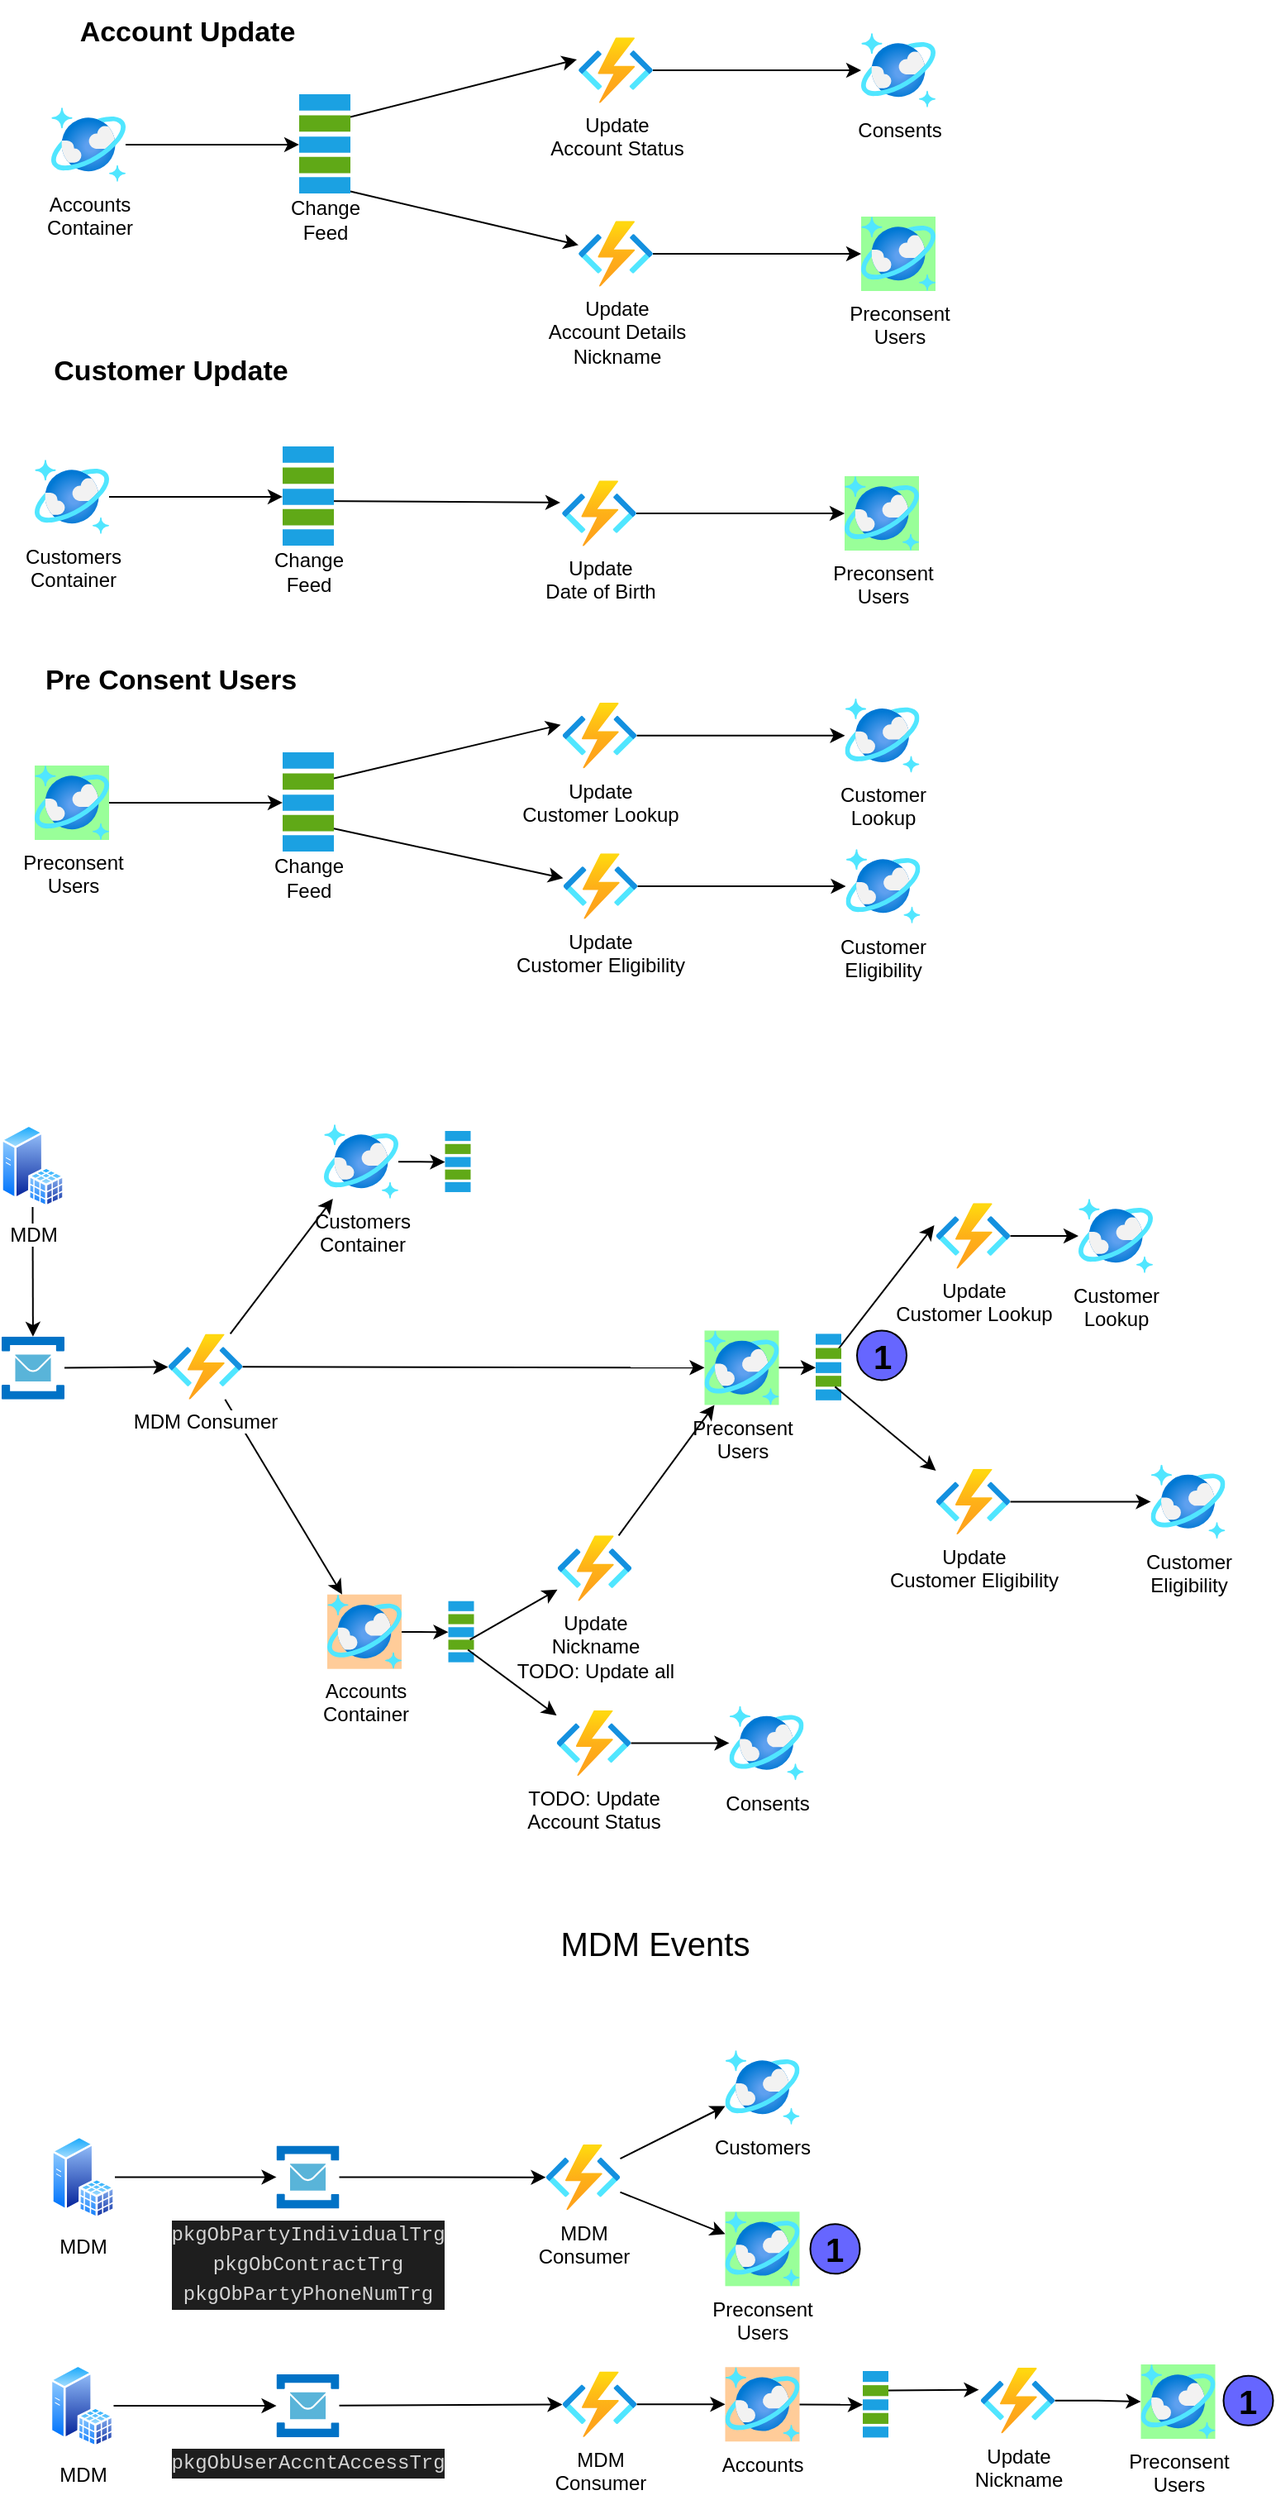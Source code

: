<mxfile version="14.4.4" type="github">
  <diagram id="gjvZ4gOpl2NELNdTMGmE" name="Page-1">
    <mxGraphModel dx="1038" dy="580" grid="1" gridSize="10" guides="1" tooltips="1" connect="1" arrows="1" fold="1" page="1" pageScale="1" pageWidth="827" pageHeight="1169" math="0" shadow="0">
      <root>
        <mxCell id="0" />
        <mxCell id="1" parent="0" />
        <mxCell id="oMFMiWhIfmU4jBjoLOnd-48" style="edgeStyle=none;rounded=0;orthogonalLoop=1;jettySize=auto;html=1;" parent="1" source="oMFMiWhIfmU4jBjoLOnd-3" target="oMFMiWhIfmU4jBjoLOnd-28" edge="1">
          <mxGeometry relative="1" as="geometry" />
        </mxCell>
        <mxCell id="oMFMiWhIfmU4jBjoLOnd-3" value="Accounts&lt;br&gt;Container" style="aspect=fixed;html=1;points=[];align=center;image;fontSize=12;image=img/lib/azure2/databases/Azure_Cosmos_DB.svg;" parent="1" vertex="1">
          <mxGeometry x="50" y="104.99" width="45" height="45" as="geometry" />
        </mxCell>
        <mxCell id="oMFMiWhIfmU4jBjoLOnd-42" style="rounded=0;orthogonalLoop=1;jettySize=auto;html=1;" parent="1" source="oMFMiWhIfmU4jBjoLOnd-40" target="OoWtU8M--wBZisnhyXfO-1" edge="1">
          <mxGeometry relative="1" as="geometry" />
        </mxCell>
        <mxCell id="oMFMiWhIfmU4jBjoLOnd-40" value="Update&lt;br&gt;Account Details&lt;br&gt;Nickname" style="aspect=fixed;html=1;points=[];align=center;image;fontSize=12;image=img/lib/azure2/compute/Function_Apps.svg;" parent="1" vertex="1">
          <mxGeometry x="369" y="173.64" width="45" height="39.71" as="geometry" />
        </mxCell>
        <mxCell id="oMFMiWhIfmU4jBjoLOnd-41" style="rounded=0;orthogonalLoop=1;jettySize=auto;html=1;" parent="1" source="oMFMiWhIfmU4jBjoLOnd-29" target="oMFMiWhIfmU4jBjoLOnd-40" edge="1">
          <mxGeometry relative="1" as="geometry" />
        </mxCell>
        <mxCell id="OoWtU8M--wBZisnhyXfO-1" value="Preconsent&lt;br&gt;Users" style="aspect=fixed;html=1;points=[];align=center;image;fontSize=12;image=img/lib/azure2/databases/Azure_Cosmos_DB.svg;imageBackground=#99FF99;" parent="1" vertex="1">
          <mxGeometry x="540" y="171.0" width="45" height="45" as="geometry" />
        </mxCell>
        <mxCell id="OoWtU8M--wBZisnhyXfO-7" style="edgeStyle=orthogonalEdgeStyle;rounded=0;orthogonalLoop=1;jettySize=auto;html=1;" parent="1" source="OoWtU8M--wBZisnhyXfO-2" target="OoWtU8M--wBZisnhyXfO-3" edge="1">
          <mxGeometry relative="1" as="geometry" />
        </mxCell>
        <mxCell id="OoWtU8M--wBZisnhyXfO-2" value="Update&lt;br&gt;Account Status" style="aspect=fixed;html=1;points=[];align=center;image;fontSize=12;image=img/lib/azure2/compute/Function_Apps.svg;" parent="1" vertex="1">
          <mxGeometry x="369" y="62.63" width="45" height="39.71" as="geometry" />
        </mxCell>
        <mxCell id="OoWtU8M--wBZisnhyXfO-3" value="Consents" style="aspect=fixed;html=1;points=[];align=center;image;fontSize=12;image=img/lib/azure2/databases/Azure_Cosmos_DB.svg;" parent="1" vertex="1">
          <mxGeometry x="540" y="59.99" width="45" height="45" as="geometry" />
        </mxCell>
        <mxCell id="OoWtU8M--wBZisnhyXfO-6" style="rounded=0;orthogonalLoop=1;jettySize=auto;html=1;entryX=-0.022;entryY=0.336;entryDx=0;entryDy=0;entryPerimeter=0;" parent="1" source="oMFMiWhIfmU4jBjoLOnd-31" target="OoWtU8M--wBZisnhyXfO-2" edge="1">
          <mxGeometry relative="1" as="geometry" />
        </mxCell>
        <mxCell id="OoWtU8M--wBZisnhyXfO-9" value="" style="group" parent="1" vertex="1" connectable="0">
          <mxGeometry x="195.5" y="97" width="40" height="86" as="geometry" />
        </mxCell>
        <mxCell id="oMFMiWhIfmU4jBjoLOnd-32" value="" style="group" parent="OoWtU8M--wBZisnhyXfO-9" vertex="1" connectable="0">
          <mxGeometry x="4.5" width="31" height="60" as="geometry" />
        </mxCell>
        <mxCell id="oMFMiWhIfmU4jBjoLOnd-27" value="" style="verticalLabelPosition=bottom;verticalAlign=top;html=1;shape=mxgraph.basic.rect;fillColor2=none;strokeWidth=1;size=20;indent=5;fillColor=#1ba1e2;fontColor=#ffffff;strokeColor=none;" parent="oMFMiWhIfmU4jBjoLOnd-32" vertex="1">
          <mxGeometry width="31" height="9.836" as="geometry" />
        </mxCell>
        <mxCell id="oMFMiWhIfmU4jBjoLOnd-28" value="" style="verticalLabelPosition=bottom;verticalAlign=top;html=1;shape=mxgraph.basic.rect;fillColor2=none;strokeWidth=1;size=20;indent=5;fillColor=#1ba1e2;fontColor=#ffffff;strokeColor=none;" parent="oMFMiWhIfmU4jBjoLOnd-32" vertex="1">
          <mxGeometry y="25.574" width="31" height="9.836" as="geometry" />
        </mxCell>
        <mxCell id="oMFMiWhIfmU4jBjoLOnd-29" value="" style="verticalLabelPosition=bottom;verticalAlign=top;html=1;shape=mxgraph.basic.rect;fillColor2=none;strokeWidth=1;size=20;indent=5;fillColor=#1ba1e2;fontColor=#ffffff;strokeColor=none;" parent="oMFMiWhIfmU4jBjoLOnd-32" vertex="1">
          <mxGeometry y="50.164" width="31" height="9.836" as="geometry" />
        </mxCell>
        <mxCell id="oMFMiWhIfmU4jBjoLOnd-30" value="" style="verticalLabelPosition=bottom;verticalAlign=top;html=1;shape=mxgraph.basic.rect;fillColor2=none;strokeWidth=1;size=20;indent=5;fillColor=#60a917;fontColor=#ffffff;strokeColor=none;" parent="oMFMiWhIfmU4jBjoLOnd-32" vertex="1">
          <mxGeometry y="37.869" width="31" height="9.836" as="geometry" />
        </mxCell>
        <mxCell id="oMFMiWhIfmU4jBjoLOnd-31" value="" style="verticalLabelPosition=bottom;verticalAlign=top;html=1;shape=mxgraph.basic.rect;fillColor2=none;strokeWidth=1;size=20;indent=5;fillColor=#60a917;fontColor=#ffffff;strokeColor=none;" parent="oMFMiWhIfmU4jBjoLOnd-32" vertex="1">
          <mxGeometry y="12.787" width="31" height="9.836" as="geometry" />
        </mxCell>
        <mxCell id="OoWtU8M--wBZisnhyXfO-8" value="Change&lt;br&gt;Feed" style="text;html=1;strokeColor=none;fillColor=none;align=center;verticalAlign=middle;whiteSpace=wrap;rounded=0;" parent="OoWtU8M--wBZisnhyXfO-9" vertex="1">
          <mxGeometry y="66" width="40" height="20" as="geometry" />
        </mxCell>
        <mxCell id="OoWtU8M--wBZisnhyXfO-10" value="Account Update" style="text;html=1;strokeColor=none;fillColor=none;align=center;verticalAlign=middle;whiteSpace=wrap;rounded=0;fontSize=17;fontStyle=1" parent="1" vertex="1">
          <mxGeometry x="50" y="40" width="165" height="40" as="geometry" />
        </mxCell>
        <mxCell id="OoWtU8M--wBZisnhyXfO-30" style="edgeStyle=none;rounded=0;orthogonalLoop=1;jettySize=auto;html=1;" parent="1" source="OoWtU8M--wBZisnhyXfO-31" target="OoWtU8M--wBZisnhyXfO-43" edge="1">
          <mxGeometry relative="1" as="geometry" />
        </mxCell>
        <mxCell id="OoWtU8M--wBZisnhyXfO-31" value="Customers&lt;br&gt;Container" style="aspect=fixed;html=1;points=[];align=center;image;fontSize=12;image=img/lib/azure2/databases/Azure_Cosmos_DB.svg;" parent="1" vertex="1">
          <mxGeometry x="40" y="317.99" width="45" height="45" as="geometry" />
        </mxCell>
        <mxCell id="OoWtU8M--wBZisnhyXfO-36" style="edgeStyle=orthogonalEdgeStyle;rounded=0;orthogonalLoop=1;jettySize=auto;html=1;" parent="1" source="OoWtU8M--wBZisnhyXfO-37" target="OoWtU8M--wBZisnhyXfO-38" edge="1">
          <mxGeometry relative="1" as="geometry" />
        </mxCell>
        <mxCell id="OoWtU8M--wBZisnhyXfO-37" value="Update&lt;br&gt;Date of Birth" style="aspect=fixed;html=1;points=[];align=center;image;fontSize=12;image=img/lib/azure2/compute/Function_Apps.svg;" parent="1" vertex="1">
          <mxGeometry x="359" y="330.63" width="45" height="39.71" as="geometry" />
        </mxCell>
        <mxCell id="OoWtU8M--wBZisnhyXfO-38" value="Preconsent&lt;br&gt;Users" style="aspect=fixed;html=1;points=[];align=center;image;fontSize=12;image=img/lib/azure2/databases/Azure_Cosmos_DB.svg;imageBackground=#99FF99;" parent="1" vertex="1">
          <mxGeometry x="530" y="327.99" width="45" height="45" as="geometry" />
        </mxCell>
        <mxCell id="OoWtU8M--wBZisnhyXfO-39" style="rounded=0;orthogonalLoop=1;jettySize=auto;html=1;entryX=-0.022;entryY=0.336;entryDx=0;entryDy=0;entryPerimeter=0;exitX=0.594;exitY=-0.495;exitDx=0;exitDy=0;exitPerimeter=0;" parent="1" source="OoWtU8M--wBZisnhyXfO-45" target="OoWtU8M--wBZisnhyXfO-37" edge="1">
          <mxGeometry relative="1" as="geometry" />
        </mxCell>
        <mxCell id="OoWtU8M--wBZisnhyXfO-40" value="" style="group" parent="1" vertex="1" connectable="0">
          <mxGeometry x="185.5" y="310" width="40" height="86" as="geometry" />
        </mxCell>
        <mxCell id="OoWtU8M--wBZisnhyXfO-41" value="" style="group" parent="OoWtU8M--wBZisnhyXfO-40" vertex="1" connectable="0">
          <mxGeometry x="4.5" width="31" height="60" as="geometry" />
        </mxCell>
        <mxCell id="OoWtU8M--wBZisnhyXfO-42" value="" style="verticalLabelPosition=bottom;verticalAlign=top;html=1;shape=mxgraph.basic.rect;fillColor2=none;strokeWidth=1;size=20;indent=5;fillColor=#1ba1e2;fontColor=#ffffff;strokeColor=none;" parent="OoWtU8M--wBZisnhyXfO-41" vertex="1">
          <mxGeometry width="31" height="9.836" as="geometry" />
        </mxCell>
        <mxCell id="OoWtU8M--wBZisnhyXfO-43" value="" style="verticalLabelPosition=bottom;verticalAlign=top;html=1;shape=mxgraph.basic.rect;fillColor2=none;strokeWidth=1;size=20;indent=5;fillColor=#1ba1e2;fontColor=#ffffff;strokeColor=none;" parent="OoWtU8M--wBZisnhyXfO-41" vertex="1">
          <mxGeometry y="25.574" width="31" height="9.836" as="geometry" />
        </mxCell>
        <mxCell id="OoWtU8M--wBZisnhyXfO-44" value="" style="verticalLabelPosition=bottom;verticalAlign=top;html=1;shape=mxgraph.basic.rect;fillColor2=none;strokeWidth=1;size=20;indent=5;fillColor=#1ba1e2;fontColor=#ffffff;strokeColor=none;" parent="OoWtU8M--wBZisnhyXfO-41" vertex="1">
          <mxGeometry y="50.164" width="31" height="9.836" as="geometry" />
        </mxCell>
        <mxCell id="OoWtU8M--wBZisnhyXfO-45" value="" style="verticalLabelPosition=bottom;verticalAlign=top;html=1;shape=mxgraph.basic.rect;fillColor2=none;strokeWidth=1;size=20;indent=5;fillColor=#60a917;fontColor=#ffffff;strokeColor=none;" parent="OoWtU8M--wBZisnhyXfO-41" vertex="1">
          <mxGeometry y="37.869" width="31" height="9.836" as="geometry" />
        </mxCell>
        <mxCell id="OoWtU8M--wBZisnhyXfO-46" value="" style="verticalLabelPosition=bottom;verticalAlign=top;html=1;shape=mxgraph.basic.rect;fillColor2=none;strokeWidth=1;size=20;indent=5;fillColor=#60a917;fontColor=#ffffff;strokeColor=none;" parent="OoWtU8M--wBZisnhyXfO-41" vertex="1">
          <mxGeometry y="12.787" width="31" height="9.836" as="geometry" />
        </mxCell>
        <mxCell id="OoWtU8M--wBZisnhyXfO-47" value="Change&lt;br&gt;Feed" style="text;html=1;strokeColor=none;fillColor=none;align=center;verticalAlign=middle;whiteSpace=wrap;rounded=0;" parent="OoWtU8M--wBZisnhyXfO-40" vertex="1">
          <mxGeometry y="66" width="40" height="20" as="geometry" />
        </mxCell>
        <mxCell id="OoWtU8M--wBZisnhyXfO-48" value="Customer Update" style="text;html=1;strokeColor=none;fillColor=none;align=center;verticalAlign=middle;whiteSpace=wrap;rounded=0;fontSize=17;fontStyle=1" parent="1" vertex="1">
          <mxGeometry x="40" y="245" width="165" height="40" as="geometry" />
        </mxCell>
        <mxCell id="OoWtU8M--wBZisnhyXfO-50" style="edgeStyle=none;rounded=0;orthogonalLoop=1;jettySize=auto;html=1;" parent="1" source="OoWtU8M--wBZisnhyXfO-51" target="OoWtU8M--wBZisnhyXfO-59" edge="1">
          <mxGeometry relative="1" as="geometry" />
        </mxCell>
        <mxCell id="OoWtU8M--wBZisnhyXfO-51" value="Preconsent&lt;br&gt;Users" style="aspect=fixed;html=1;points=[];align=center;image;fontSize=12;image=img/lib/azure2/databases/Azure_Cosmos_DB.svg;imageBackground=#99FF99;" parent="1" vertex="1">
          <mxGeometry x="40" y="502.99" width="45" height="45" as="geometry" />
        </mxCell>
        <mxCell id="OoWtU8M--wBZisnhyXfO-52" style="edgeStyle=orthogonalEdgeStyle;rounded=0;orthogonalLoop=1;jettySize=auto;html=1;" parent="1" source="OoWtU8M--wBZisnhyXfO-53" target="OoWtU8M--wBZisnhyXfO-54" edge="1">
          <mxGeometry relative="1" as="geometry" />
        </mxCell>
        <mxCell id="OoWtU8M--wBZisnhyXfO-53" value="Update&lt;br&gt;Customer Lookup" style="aspect=fixed;html=1;points=[];align=center;image;fontSize=12;image=img/lib/azure2/compute/Function_Apps.svg;" parent="1" vertex="1">
          <mxGeometry x="359.25" y="465" width="45" height="39.71" as="geometry" />
        </mxCell>
        <mxCell id="OoWtU8M--wBZisnhyXfO-54" value="Customer&lt;br&gt;Lookup" style="aspect=fixed;html=1;points=[];align=center;image;fontSize=12;image=img/lib/azure2/databases/Azure_Cosmos_DB.svg;" parent="1" vertex="1">
          <mxGeometry x="530.25" y="462.36" width="45" height="45" as="geometry" />
        </mxCell>
        <mxCell id="OoWtU8M--wBZisnhyXfO-55" style="rounded=0;orthogonalLoop=1;jettySize=auto;html=1;entryX=-0.022;entryY=0.336;entryDx=0;entryDy=0;entryPerimeter=0;exitX=0.748;exitY=0.489;exitDx=0;exitDy=0;exitPerimeter=0;" parent="1" source="OoWtU8M--wBZisnhyXfO-62" target="OoWtU8M--wBZisnhyXfO-53" edge="1">
          <mxGeometry relative="1" as="geometry" />
        </mxCell>
        <mxCell id="OoWtU8M--wBZisnhyXfO-56" value="" style="group" parent="1" vertex="1" connectable="0">
          <mxGeometry x="185.5" y="495" width="40" height="86" as="geometry" />
        </mxCell>
        <mxCell id="OoWtU8M--wBZisnhyXfO-57" value="" style="group" parent="OoWtU8M--wBZisnhyXfO-56" vertex="1" connectable="0">
          <mxGeometry x="4.5" width="31" height="60" as="geometry" />
        </mxCell>
        <mxCell id="OoWtU8M--wBZisnhyXfO-58" value="" style="verticalLabelPosition=bottom;verticalAlign=top;html=1;shape=mxgraph.basic.rect;fillColor2=none;strokeWidth=1;size=20;indent=5;fillColor=#1ba1e2;fontColor=#ffffff;strokeColor=none;" parent="OoWtU8M--wBZisnhyXfO-57" vertex="1">
          <mxGeometry width="31" height="9.836" as="geometry" />
        </mxCell>
        <mxCell id="OoWtU8M--wBZisnhyXfO-59" value="" style="verticalLabelPosition=bottom;verticalAlign=top;html=1;shape=mxgraph.basic.rect;fillColor2=none;strokeWidth=1;size=20;indent=5;fillColor=#1ba1e2;fontColor=#ffffff;strokeColor=none;" parent="OoWtU8M--wBZisnhyXfO-57" vertex="1">
          <mxGeometry y="25.574" width="31" height="9.836" as="geometry" />
        </mxCell>
        <mxCell id="OoWtU8M--wBZisnhyXfO-60" value="" style="verticalLabelPosition=bottom;verticalAlign=top;html=1;shape=mxgraph.basic.rect;fillColor2=none;strokeWidth=1;size=20;indent=5;fillColor=#1ba1e2;fontColor=#ffffff;strokeColor=none;" parent="OoWtU8M--wBZisnhyXfO-57" vertex="1">
          <mxGeometry y="50.164" width="31" height="9.836" as="geometry" />
        </mxCell>
        <mxCell id="OoWtU8M--wBZisnhyXfO-61" value="" style="verticalLabelPosition=bottom;verticalAlign=top;html=1;shape=mxgraph.basic.rect;fillColor2=none;strokeWidth=1;size=20;indent=5;fillColor=#60a917;fontColor=#ffffff;strokeColor=none;" parent="OoWtU8M--wBZisnhyXfO-57" vertex="1">
          <mxGeometry y="37.869" width="31" height="9.836" as="geometry" />
        </mxCell>
        <mxCell id="OoWtU8M--wBZisnhyXfO-62" value="" style="verticalLabelPosition=bottom;verticalAlign=top;html=1;shape=mxgraph.basic.rect;fillColor2=none;strokeWidth=1;size=20;indent=5;fillColor=#60a917;fontColor=#ffffff;strokeColor=none;" parent="OoWtU8M--wBZisnhyXfO-57" vertex="1">
          <mxGeometry y="12.787" width="31" height="9.836" as="geometry" />
        </mxCell>
        <mxCell id="OoWtU8M--wBZisnhyXfO-63" value="Change&lt;br&gt;Feed" style="text;html=1;strokeColor=none;fillColor=none;align=center;verticalAlign=middle;whiteSpace=wrap;rounded=0;" parent="OoWtU8M--wBZisnhyXfO-56" vertex="1">
          <mxGeometry y="66" width="40" height="20" as="geometry" />
        </mxCell>
        <mxCell id="OoWtU8M--wBZisnhyXfO-64" value="Pre Consent Users" style="text;html=1;strokeColor=none;fillColor=none;align=center;verticalAlign=middle;whiteSpace=wrap;rounded=0;fontSize=17;fontStyle=1" parent="1" vertex="1">
          <mxGeometry x="40" y="432" width="165" height="40" as="geometry" />
        </mxCell>
        <mxCell id="P0eFKt6O6_u8Fyc4BtCG-4" style="edgeStyle=none;rounded=0;orthogonalLoop=1;jettySize=auto;html=1;startArrow=none;startFill=0;" parent="1" source="P0eFKt6O6_u8Fyc4BtCG-1" target="P0eFKt6O6_u8Fyc4BtCG-2" edge="1">
          <mxGeometry relative="1" as="geometry" />
        </mxCell>
        <mxCell id="P0eFKt6O6_u8Fyc4BtCG-1" value="Update&lt;br&gt;Customer Eligibility" style="aspect=fixed;html=1;points=[];align=center;image;fontSize=12;image=img/lib/azure2/compute/Function_Apps.svg;" parent="1" vertex="1">
          <mxGeometry x="359.75" y="556.14" width="45" height="39.71" as="geometry" />
        </mxCell>
        <mxCell id="P0eFKt6O6_u8Fyc4BtCG-2" value="Customer&lt;br&gt;Eligibility" style="aspect=fixed;html=1;points=[];align=center;image;fontSize=12;image=img/lib/azure2/databases/Azure_Cosmos_DB.svg;" parent="1" vertex="1">
          <mxGeometry x="530.75" y="553.5" width="45" height="45" as="geometry" />
        </mxCell>
        <mxCell id="P0eFKt6O6_u8Fyc4BtCG-3" style="rounded=0;orthogonalLoop=1;jettySize=auto;html=1;startArrow=none;startFill=0;" parent="1" source="OoWtU8M--wBZisnhyXfO-61" target="P0eFKt6O6_u8Fyc4BtCG-1" edge="1">
          <mxGeometry relative="1" as="geometry" />
        </mxCell>
        <mxCell id="ilwAuIT0HePhSRycfTEz-1" style="edgeStyle=none;rounded=0;orthogonalLoop=1;jettySize=auto;html=1;" parent="1" source="ilwAuIT0HePhSRycfTEz-2" target="ilwAuIT0HePhSRycfTEz-10" edge="1">
          <mxGeometry relative="1" as="geometry" />
        </mxCell>
        <mxCell id="ilwAuIT0HePhSRycfTEz-2" value="Customers&lt;br&gt;Container" style="aspect=fixed;html=1;points=[];align=center;image;fontSize=12;image=img/lib/azure2/databases/Azure_Cosmos_DB.svg;" parent="1" vertex="1">
          <mxGeometry x="215" y="720" width="45" height="45" as="geometry" />
        </mxCell>
        <mxCell id="ilwAuIT0HePhSRycfTEz-5" value="Preconsent&lt;br&gt;Users" style="aspect=fixed;html=1;points=[];align=center;image;fontSize=12;image=img/lib/azure2/databases/Azure_Cosmos_DB.svg;imageBackground=#99FF99;" parent="1" vertex="1">
          <mxGeometry x="445.25" y="844.71" width="45" height="45" as="geometry" />
        </mxCell>
        <mxCell id="ilwAuIT0HePhSRycfTEz-7" value="" style="group" parent="1" vertex="1" connectable="0">
          <mxGeometry x="286" y="724.01" width="20" height="52.99" as="geometry" />
        </mxCell>
        <mxCell id="ilwAuIT0HePhSRycfTEz-8" value="" style="group" parent="ilwAuIT0HePhSRycfTEz-7" vertex="1" connectable="0">
          <mxGeometry x="2.25" width="15.5" height="36.97" as="geometry" />
        </mxCell>
        <mxCell id="ilwAuIT0HePhSRycfTEz-9" value="" style="verticalLabelPosition=bottom;verticalAlign=top;html=1;shape=mxgraph.basic.rect;fillColor2=none;strokeWidth=1;size=20;indent=5;fillColor=#1ba1e2;fontColor=#ffffff;strokeColor=none;" parent="ilwAuIT0HePhSRycfTEz-8" vertex="1">
          <mxGeometry width="15.5" height="6.061" as="geometry" />
        </mxCell>
        <mxCell id="ilwAuIT0HePhSRycfTEz-10" value="" style="verticalLabelPosition=bottom;verticalAlign=top;html=1;shape=mxgraph.basic.rect;fillColor2=none;strokeWidth=1;size=20;indent=5;fillColor=#1ba1e2;fontColor=#ffffff;strokeColor=none;" parent="ilwAuIT0HePhSRycfTEz-8" vertex="1">
          <mxGeometry y="15.758" width="15.5" height="6.061" as="geometry" />
        </mxCell>
        <mxCell id="ilwAuIT0HePhSRycfTEz-11" value="" style="verticalLabelPosition=bottom;verticalAlign=top;html=1;shape=mxgraph.basic.rect;fillColor2=none;strokeWidth=1;size=20;indent=5;fillColor=#1ba1e2;fontColor=#ffffff;strokeColor=none;" parent="ilwAuIT0HePhSRycfTEz-8" vertex="1">
          <mxGeometry y="30.909" width="15.5" height="6.061" as="geometry" />
        </mxCell>
        <mxCell id="ilwAuIT0HePhSRycfTEz-12" value="" style="verticalLabelPosition=bottom;verticalAlign=top;html=1;shape=mxgraph.basic.rect;fillColor2=none;strokeWidth=1;size=20;indent=5;fillColor=#60a917;fontColor=#ffffff;strokeColor=none;" parent="ilwAuIT0HePhSRycfTEz-8" vertex="1">
          <mxGeometry y="23.333" width="15.5" height="6.061" as="geometry" />
        </mxCell>
        <mxCell id="ilwAuIT0HePhSRycfTEz-13" value="" style="verticalLabelPosition=bottom;verticalAlign=top;html=1;shape=mxgraph.basic.rect;fillColor2=none;strokeWidth=1;size=20;indent=5;fillColor=#60a917;fontColor=#ffffff;strokeColor=none;" parent="ilwAuIT0HePhSRycfTEz-8" vertex="1">
          <mxGeometry y="7.879" width="15.5" height="6.061" as="geometry" />
        </mxCell>
        <mxCell id="ilwAuIT0HePhSRycfTEz-15" style="edgeStyle=none;rounded=0;orthogonalLoop=1;jettySize=auto;html=1;" parent="1" source="ilwAuIT0HePhSRycfTEz-5" target="ilwAuIT0HePhSRycfTEz-24" edge="1">
          <mxGeometry relative="1" as="geometry">
            <mxPoint x="560.25" y="865.85" as="sourcePoint" />
          </mxGeometry>
        </mxCell>
        <mxCell id="ilwAuIT0HePhSRycfTEz-17" style="edgeStyle=orthogonalEdgeStyle;rounded=0;orthogonalLoop=1;jettySize=auto;html=1;" parent="1" source="ilwAuIT0HePhSRycfTEz-18" target="ilwAuIT0HePhSRycfTEz-19" edge="1">
          <mxGeometry relative="1" as="geometry" />
        </mxCell>
        <mxCell id="ilwAuIT0HePhSRycfTEz-18" value="Update&lt;br&gt;Customer Lookup" style="aspect=fixed;html=1;points=[];align=center;image;fontSize=12;image=img/lib/azure2/compute/Function_Apps.svg;" parent="1" vertex="1">
          <mxGeometry x="585.25" y="767.65" width="45" height="39.71" as="geometry" />
        </mxCell>
        <mxCell id="ilwAuIT0HePhSRycfTEz-19" value="Customer&lt;br&gt;Lookup" style="aspect=fixed;html=1;points=[];align=center;image;fontSize=12;image=img/lib/azure2/databases/Azure_Cosmos_DB.svg;" parent="1" vertex="1">
          <mxGeometry x="671.5" y="765" width="45" height="45" as="geometry" />
        </mxCell>
        <mxCell id="ilwAuIT0HePhSRycfTEz-20" style="rounded=0;orthogonalLoop=1;jettySize=auto;html=1;entryX=-0.022;entryY=0.336;entryDx=0;entryDy=0;entryPerimeter=0;exitX=0.768;exitY=0.444;exitDx=0;exitDy=0;exitPerimeter=0;" parent="1" target="ilwAuIT0HePhSRycfTEz-18" edge="1" source="ilwAuIT0HePhSRycfTEz-27">
          <mxGeometry relative="1" as="geometry">
            <mxPoint x="296" y="744" as="sourcePoint" />
          </mxGeometry>
        </mxCell>
        <mxCell id="ilwAuIT0HePhSRycfTEz-21" value="" style="group" parent="1" vertex="1" connectable="0">
          <mxGeometry x="510.25" y="846.7" width="20" height="57.65" as="geometry" />
        </mxCell>
        <mxCell id="ilwAuIT0HePhSRycfTEz-22" value="" style="group" parent="ilwAuIT0HePhSRycfTEz-21" vertex="1" connectable="0">
          <mxGeometry x="2.25" width="15.5" height="40.221" as="geometry" />
        </mxCell>
        <mxCell id="ilwAuIT0HePhSRycfTEz-23" value="" style="verticalLabelPosition=bottom;verticalAlign=top;html=1;shape=mxgraph.basic.rect;fillColor2=none;strokeWidth=1;size=20;indent=5;fillColor=#1ba1e2;fontColor=#ffffff;strokeColor=none;" parent="ilwAuIT0HePhSRycfTEz-22" vertex="1">
          <mxGeometry width="15.5" height="6.594" as="geometry" />
        </mxCell>
        <mxCell id="ilwAuIT0HePhSRycfTEz-24" value="" style="verticalLabelPosition=bottom;verticalAlign=top;html=1;shape=mxgraph.basic.rect;fillColor2=none;strokeWidth=1;size=20;indent=5;fillColor=#1ba1e2;fontColor=#ffffff;strokeColor=none;" parent="ilwAuIT0HePhSRycfTEz-22" vertex="1">
          <mxGeometry y="17.143" width="15.5" height="6.594" as="geometry" />
        </mxCell>
        <mxCell id="ilwAuIT0HePhSRycfTEz-25" value="" style="verticalLabelPosition=bottom;verticalAlign=top;html=1;shape=mxgraph.basic.rect;fillColor2=none;strokeWidth=1;size=20;indent=5;fillColor=#1ba1e2;fontColor=#ffffff;strokeColor=none;" parent="ilwAuIT0HePhSRycfTEz-22" vertex="1">
          <mxGeometry y="33.627" width="15.5" height="6.594" as="geometry" />
        </mxCell>
        <mxCell id="ilwAuIT0HePhSRycfTEz-26" value="" style="verticalLabelPosition=bottom;verticalAlign=top;html=1;shape=mxgraph.basic.rect;fillColor2=none;strokeWidth=1;size=20;indent=5;fillColor=#60a917;fontColor=#ffffff;strokeColor=none;" parent="ilwAuIT0HePhSRycfTEz-22" vertex="1">
          <mxGeometry y="25.385" width="15.5" height="6.594" as="geometry" />
        </mxCell>
        <mxCell id="ilwAuIT0HePhSRycfTEz-27" value="" style="verticalLabelPosition=bottom;verticalAlign=top;html=1;shape=mxgraph.basic.rect;fillColor2=none;strokeWidth=1;size=20;indent=5;fillColor=#60a917;fontColor=#ffffff;strokeColor=none;" parent="ilwAuIT0HePhSRycfTEz-22" vertex="1">
          <mxGeometry y="8.572" width="15.5" height="6.594" as="geometry" />
        </mxCell>
        <mxCell id="ilwAuIT0HePhSRycfTEz-29" style="edgeStyle=none;rounded=0;orthogonalLoop=1;jettySize=auto;html=1;startArrow=none;startFill=0;" parent="1" source="ilwAuIT0HePhSRycfTEz-30" target="ilwAuIT0HePhSRycfTEz-31" edge="1">
          <mxGeometry relative="1" as="geometry" />
        </mxCell>
        <mxCell id="ilwAuIT0HePhSRycfTEz-30" value="Update&lt;br&gt;Customer Eligibility" style="aspect=fixed;html=1;points=[];align=center;image;fontSize=12;image=img/lib/azure2/compute/Function_Apps.svg;" parent="1" vertex="1">
          <mxGeometry x="585.25" y="928.35" width="45" height="39.71" as="geometry" />
        </mxCell>
        <mxCell id="ilwAuIT0HePhSRycfTEz-31" value="Customer&lt;br&gt;Eligibility" style="aspect=fixed;html=1;points=[];align=center;image;fontSize=12;image=img/lib/azure2/databases/Azure_Cosmos_DB.svg;" parent="1" vertex="1">
          <mxGeometry x="715.25" y="925.71" width="45" height="45" as="geometry" />
        </mxCell>
        <mxCell id="ilwAuIT0HePhSRycfTEz-32" style="rounded=0;orthogonalLoop=1;jettySize=auto;html=1;startArrow=none;startFill=0;" parent="1" source="ilwAuIT0HePhSRycfTEz-26" target="ilwAuIT0HePhSRycfTEz-30" edge="1">
          <mxGeometry relative="1" as="geometry" />
        </mxCell>
        <mxCell id="ilwAuIT0HePhSRycfTEz-33" style="edgeStyle=none;rounded=0;orthogonalLoop=1;jettySize=auto;html=1;" parent="1" source="ilwAuIT0HePhSRycfTEz-34" target="ilwAuIT0HePhSRycfTEz-38" edge="1">
          <mxGeometry relative="1" as="geometry" />
        </mxCell>
        <mxCell id="ilwAuIT0HePhSRycfTEz-34" value="Accounts&lt;br&gt;Container" style="aspect=fixed;html=1;points=[];align=center;image;fontSize=12;image=img/lib/azure2/databases/Azure_Cosmos_DB.svg;imageBackground=#FFCC99;" parent="1" vertex="1">
          <mxGeometry x="217" y="1004.35" width="45" height="45" as="geometry" />
        </mxCell>
        <mxCell id="ilwAuIT0HePhSRycfTEz-35" value="" style="group" parent="1" vertex="1" connectable="0">
          <mxGeometry x="288" y="1008.36" width="20" height="52.99" as="geometry" />
        </mxCell>
        <mxCell id="ilwAuIT0HePhSRycfTEz-36" value="" style="group" parent="ilwAuIT0HePhSRycfTEz-35" vertex="1" connectable="0">
          <mxGeometry x="2.25" width="15.5" height="36.97" as="geometry" />
        </mxCell>
        <mxCell id="ilwAuIT0HePhSRycfTEz-37" value="" style="verticalLabelPosition=bottom;verticalAlign=top;html=1;shape=mxgraph.basic.rect;fillColor2=none;strokeWidth=1;size=20;indent=5;fillColor=#1ba1e2;fontColor=#ffffff;strokeColor=none;" parent="ilwAuIT0HePhSRycfTEz-36" vertex="1">
          <mxGeometry width="15.5" height="6.061" as="geometry" />
        </mxCell>
        <mxCell id="ilwAuIT0HePhSRycfTEz-38" value="" style="verticalLabelPosition=bottom;verticalAlign=top;html=1;shape=mxgraph.basic.rect;fillColor2=none;strokeWidth=1;size=20;indent=5;fillColor=#1ba1e2;fontColor=#ffffff;strokeColor=none;" parent="ilwAuIT0HePhSRycfTEz-36" vertex="1">
          <mxGeometry y="15.758" width="15.5" height="6.061" as="geometry" />
        </mxCell>
        <mxCell id="ilwAuIT0HePhSRycfTEz-39" value="" style="verticalLabelPosition=bottom;verticalAlign=top;html=1;shape=mxgraph.basic.rect;fillColor2=none;strokeWidth=1;size=20;indent=5;fillColor=#1ba1e2;fontColor=#ffffff;strokeColor=none;" parent="ilwAuIT0HePhSRycfTEz-36" vertex="1">
          <mxGeometry y="30.909" width="15.5" height="6.061" as="geometry" />
        </mxCell>
        <mxCell id="ilwAuIT0HePhSRycfTEz-40" value="" style="verticalLabelPosition=bottom;verticalAlign=top;html=1;shape=mxgraph.basic.rect;fillColor2=none;strokeWidth=1;size=20;indent=5;fillColor=#60a917;fontColor=#ffffff;strokeColor=none;" parent="ilwAuIT0HePhSRycfTEz-36" vertex="1">
          <mxGeometry y="23.333" width="15.5" height="6.061" as="geometry" />
        </mxCell>
        <mxCell id="ilwAuIT0HePhSRycfTEz-41" value="" style="verticalLabelPosition=bottom;verticalAlign=top;html=1;shape=mxgraph.basic.rect;fillColor2=none;strokeWidth=1;size=20;indent=5;fillColor=#60a917;fontColor=#ffffff;strokeColor=none;" parent="ilwAuIT0HePhSRycfTEz-36" vertex="1">
          <mxGeometry y="7.879" width="15.5" height="6.061" as="geometry" />
        </mxCell>
        <mxCell id="ilwAuIT0HePhSRycfTEz-42" style="rounded=0;orthogonalLoop=1;jettySize=auto;html=1;" parent="1" source="ilwAuIT0HePhSRycfTEz-43" target="ilwAuIT0HePhSRycfTEz-5" edge="1">
          <mxGeometry relative="1" as="geometry">
            <mxPoint x="471.75" y="1151.859" as="targetPoint" />
          </mxGeometry>
        </mxCell>
        <mxCell id="ilwAuIT0HePhSRycfTEz-43" value="Update&lt;br&gt;Nickname&lt;br&gt;TODO: Update all" style="aspect=fixed;html=1;points=[];align=center;image;fontSize=12;image=img/lib/azure2/compute/Function_Apps.svg;" parent="1" vertex="1">
          <mxGeometry x="356.25" y="968.65" width="45" height="39.71" as="geometry" />
        </mxCell>
        <mxCell id="ilwAuIT0HePhSRycfTEz-45" style="edgeStyle=orthogonalEdgeStyle;rounded=0;orthogonalLoop=1;jettySize=auto;html=1;" parent="1" source="ilwAuIT0HePhSRycfTEz-46" target="ilwAuIT0HePhSRycfTEz-47" edge="1">
          <mxGeometry relative="1" as="geometry" />
        </mxCell>
        <mxCell id="ilwAuIT0HePhSRycfTEz-46" value="TODO: Update&lt;br&gt;Account Status" style="aspect=fixed;html=1;points=[];align=center;image;fontSize=12;image=img/lib/azure2/compute/Function_Apps.svg;" parent="1" vertex="1">
          <mxGeometry x="355.75" y="1074.35" width="45" height="39.71" as="geometry" />
        </mxCell>
        <mxCell id="ilwAuIT0HePhSRycfTEz-47" value="Consents" style="aspect=fixed;html=1;points=[];align=center;image;fontSize=12;image=img/lib/azure2/databases/Azure_Cosmos_DB.svg;" parent="1" vertex="1">
          <mxGeometry x="460.25" y="1071.71" width="45" height="45" as="geometry" />
        </mxCell>
        <mxCell id="ilwAuIT0HePhSRycfTEz-49" style="rounded=0;orthogonalLoop=1;jettySize=auto;html=1;" parent="1" source="ilwAuIT0HePhSRycfTEz-40" target="ilwAuIT0HePhSRycfTEz-46" edge="1">
          <mxGeometry relative="1" as="geometry" />
        </mxCell>
        <mxCell id="ilwAuIT0HePhSRycfTEz-50" style="rounded=0;orthogonalLoop=1;jettySize=auto;html=1;" parent="1" source="ilwAuIT0HePhSRycfTEz-40" target="ilwAuIT0HePhSRycfTEz-43" edge="1">
          <mxGeometry relative="1" as="geometry" />
        </mxCell>
        <mxCell id="ilwAuIT0HePhSRycfTEz-55" style="edgeStyle=none;rounded=0;orthogonalLoop=1;jettySize=auto;html=1;" parent="1" source="ilwAuIT0HePhSRycfTEz-52" target="ilwAuIT0HePhSRycfTEz-54" edge="1">
          <mxGeometry relative="1" as="geometry" />
        </mxCell>
        <mxCell id="ilwAuIT0HePhSRycfTEz-52" value="MDM" style="aspect=fixed;perimeter=ellipsePerimeter;html=1;align=center;shadow=0;dashed=0;spacingTop=3;image;image=img/lib/active_directory/sql_server.svg;" parent="1" vertex="1">
          <mxGeometry x="19.49" y="720" width="38.5" height="50" as="geometry" />
        </mxCell>
        <mxCell id="ilwAuIT0HePhSRycfTEz-57" style="edgeStyle=none;rounded=0;orthogonalLoop=1;jettySize=auto;html=1;" parent="1" source="ilwAuIT0HePhSRycfTEz-54" target="ilwAuIT0HePhSRycfTEz-56" edge="1">
          <mxGeometry relative="1" as="geometry" />
        </mxCell>
        <mxCell id="6L1NpxQUQZA7t35eqBWQ-2" style="rounded=0;orthogonalLoop=1;jettySize=auto;html=1;" parent="1" source="ilwAuIT0HePhSRycfTEz-56" target="ilwAuIT0HePhSRycfTEz-5" edge="1">
          <mxGeometry relative="1" as="geometry" />
        </mxCell>
        <mxCell id="ilwAuIT0HePhSRycfTEz-54" value="" style="aspect=fixed;html=1;points=[];align=center;image;fontSize=12;image=img/lib/mscae/Service_Bus.svg;" parent="1" vertex="1">
          <mxGeometry x="20.0" y="848.42" width="37.99" height="37.99" as="geometry" />
        </mxCell>
        <mxCell id="ilwAuIT0HePhSRycfTEz-58" style="edgeStyle=none;rounded=0;orthogonalLoop=1;jettySize=auto;html=1;" parent="1" source="ilwAuIT0HePhSRycfTEz-56" target="ilwAuIT0HePhSRycfTEz-2" edge="1">
          <mxGeometry relative="1" as="geometry" />
        </mxCell>
        <mxCell id="ilwAuIT0HePhSRycfTEz-59" style="edgeStyle=none;rounded=0;orthogonalLoop=1;jettySize=auto;html=1;" parent="1" source="ilwAuIT0HePhSRycfTEz-56" target="ilwAuIT0HePhSRycfTEz-34" edge="1">
          <mxGeometry relative="1" as="geometry" />
        </mxCell>
        <mxCell id="ilwAuIT0HePhSRycfTEz-56" value="MDM Consumer" style="aspect=fixed;html=1;points=[];align=center;image;fontSize=12;image=img/lib/azure2/compute/Function_Apps.svg;" parent="1" vertex="1">
          <mxGeometry x="120.76" y="846.7" width="45" height="39.71" as="geometry" />
        </mxCell>
        <mxCell id="6L1NpxQUQZA7t35eqBWQ-4" value="Customers" style="aspect=fixed;html=1;points=[];align=center;image;fontSize=12;image=img/lib/azure2/databases/Azure_Cosmos_DB.svg;" parent="1" vertex="1">
          <mxGeometry x="457.75" y="1280.0" width="45" height="45" as="geometry" />
        </mxCell>
        <mxCell id="6L1NpxQUQZA7t35eqBWQ-7" value="Preconsent&lt;br&gt;Users" style="aspect=fixed;html=1;points=[];align=center;image;fontSize=12;image=img/lib/azure2/databases/Azure_Cosmos_DB.svg;imageBackground=#99FF99;" parent="1" vertex="1">
          <mxGeometry x="457.75" y="1377.65" width="45" height="45" as="geometry" />
        </mxCell>
        <mxCell id="6L1NpxQUQZA7t35eqBWQ-43" style="edgeStyle=none;rounded=0;orthogonalLoop=1;jettySize=auto;html=1;" parent="1" source="6L1NpxQUQZA7t35eqBWQ-44" target="6L1NpxQUQZA7t35eqBWQ-47" edge="1">
          <mxGeometry relative="1" as="geometry" />
        </mxCell>
        <mxCell id="6L1NpxQUQZA7t35eqBWQ-44" value="MDM" style="aspect=fixed;perimeter=ellipsePerimeter;html=1;align=center;shadow=0;dashed=0;spacingTop=3;image;image=img/lib/active_directory/sql_server.svg;" parent="1" vertex="1">
          <mxGeometry x="50" y="1331.71" width="38.5" height="50" as="geometry" />
        </mxCell>
        <mxCell id="6L1NpxQUQZA7t35eqBWQ-45" style="edgeStyle=none;rounded=0;orthogonalLoop=1;jettySize=auto;html=1;" parent="1" source="6L1NpxQUQZA7t35eqBWQ-47" target="6L1NpxQUQZA7t35eqBWQ-50" edge="1">
          <mxGeometry relative="1" as="geometry" />
        </mxCell>
        <mxCell id="6L1NpxQUQZA7t35eqBWQ-47" value="&lt;div style=&quot;color: rgb(212 , 212 , 212) ; background-color: rgb(30 , 30 , 30) ; font-family: &amp;#34;menlo&amp;#34; , &amp;#34;monaco&amp;#34; , &amp;#34;courier new&amp;#34; , monospace ; line-height: 18px&quot;&gt;pkgObPartyIndividualTrg&lt;/div&gt;&lt;div style=&quot;color: rgb(212 , 212 , 212) ; background-color: rgb(30 , 30 , 30) ; font-family: &amp;#34;menlo&amp;#34; , &amp;#34;monaco&amp;#34; , &amp;#34;courier new&amp;#34; , monospace ; line-height: 18px&quot;&gt;pkgObContractTrg&lt;br&gt;&lt;/div&gt;&lt;div style=&quot;color: rgb(212 , 212 , 212) ; background-color: rgb(30 , 30 , 30) ; font-family: &amp;#34;menlo&amp;#34; , &amp;#34;monaco&amp;#34; , &amp;#34;courier new&amp;#34; , monospace ; line-height: 18px&quot;&gt;pkgObPartyPhoneNumTrg&lt;/div&gt;" style="aspect=fixed;html=1;points=[];align=center;image;fontSize=12;image=img/lib/mscae/Service_Bus.svg;" parent="1" vertex="1">
          <mxGeometry x="186.26" y="1337.72" width="37.99" height="37.99" as="geometry" />
        </mxCell>
        <mxCell id="6L1NpxQUQZA7t35eqBWQ-48" style="edgeStyle=none;rounded=0;orthogonalLoop=1;jettySize=auto;html=1;" parent="1" source="6L1NpxQUQZA7t35eqBWQ-50" target="6L1NpxQUQZA7t35eqBWQ-4" edge="1">
          <mxGeometry relative="1" as="geometry" />
        </mxCell>
        <mxCell id="6L1NpxQUQZA7t35eqBWQ-49" style="edgeStyle=none;rounded=0;orthogonalLoop=1;jettySize=auto;html=1;" parent="1" source="6L1NpxQUQZA7t35eqBWQ-50" target="6L1NpxQUQZA7t35eqBWQ-7" edge="1">
          <mxGeometry relative="1" as="geometry">
            <mxPoint x="457.75" y="1404.924" as="targetPoint" />
          </mxGeometry>
        </mxCell>
        <mxCell id="6L1NpxQUQZA7t35eqBWQ-50" value="MDM&lt;br&gt;Consumer" style="aspect=fixed;html=1;points=[];align=center;image;fontSize=12;image=img/lib/azure2/compute/Function_Apps.svg;" parent="1" vertex="1">
          <mxGeometry x="349.25" y="1337.0" width="45" height="39.71" as="geometry" />
        </mxCell>
        <mxCell id="6L1NpxQUQZA7t35eqBWQ-73" value="Accounts" style="aspect=fixed;html=1;points=[];align=center;image;fontSize=12;image=img/lib/azure2/databases/Azure_Cosmos_DB.svg;imageBackground=#FFCC99;" parent="1" vertex="1">
          <mxGeometry x="457.75" y="1471.63" width="45" height="45" as="geometry" />
        </mxCell>
        <mxCell id="6L1NpxQUQZA7t35eqBWQ-74" style="edgeStyle=none;rounded=0;orthogonalLoop=1;jettySize=auto;html=1;" parent="1" source="6L1NpxQUQZA7t35eqBWQ-73" target="6L1NpxQUQZA7t35eqBWQ-80" edge="1">
          <mxGeometry relative="1" as="geometry">
            <mxPoint x="896.75" y="1336.79" as="sourcePoint" />
          </mxGeometry>
        </mxCell>
        <mxCell id="6L1NpxQUQZA7t35eqBWQ-94" style="edgeStyle=orthogonalEdgeStyle;rounded=0;orthogonalLoop=1;jettySize=auto;html=1;" parent="1" source="6L1NpxQUQZA7t35eqBWQ-75" target="6L1NpxQUQZA7t35eqBWQ-93" edge="1">
          <mxGeometry relative="1" as="geometry" />
        </mxCell>
        <mxCell id="6L1NpxQUQZA7t35eqBWQ-75" value="Update&lt;br&gt;Nickname" style="aspect=fixed;html=1;points=[];align=center;image;fontSize=12;image=img/lib/azure2/compute/Function_Apps.svg;" parent="1" vertex="1">
          <mxGeometry x="612.25" y="1472.0" width="45" height="39.71" as="geometry" />
        </mxCell>
        <mxCell id="6L1NpxQUQZA7t35eqBWQ-76" style="rounded=0;orthogonalLoop=1;jettySize=auto;html=1;entryX=-0.022;entryY=0.336;entryDx=0;entryDy=0;entryPerimeter=0;" parent="1" source="6L1NpxQUQZA7t35eqBWQ-83" target="6L1NpxQUQZA7t35eqBWQ-75" edge="1">
          <mxGeometry relative="1" as="geometry" />
        </mxCell>
        <mxCell id="6L1NpxQUQZA7t35eqBWQ-77" value="" style="group" parent="1" vertex="1" connectable="0">
          <mxGeometry x="538.75" y="1473.99" width="20" height="57.65" as="geometry" />
        </mxCell>
        <mxCell id="6L1NpxQUQZA7t35eqBWQ-78" value="" style="group" parent="6L1NpxQUQZA7t35eqBWQ-77" vertex="1" connectable="0">
          <mxGeometry x="2.25" width="15.5" height="40.221" as="geometry" />
        </mxCell>
        <mxCell id="6L1NpxQUQZA7t35eqBWQ-79" value="" style="verticalLabelPosition=bottom;verticalAlign=top;html=1;shape=mxgraph.basic.rect;fillColor2=none;strokeWidth=1;size=20;indent=5;fillColor=#1ba1e2;fontColor=#ffffff;strokeColor=none;" parent="6L1NpxQUQZA7t35eqBWQ-78" vertex="1">
          <mxGeometry width="15.5" height="6.594" as="geometry" />
        </mxCell>
        <mxCell id="6L1NpxQUQZA7t35eqBWQ-80" value="" style="verticalLabelPosition=bottom;verticalAlign=top;html=1;shape=mxgraph.basic.rect;fillColor2=none;strokeWidth=1;size=20;indent=5;fillColor=#1ba1e2;fontColor=#ffffff;strokeColor=none;" parent="6L1NpxQUQZA7t35eqBWQ-78" vertex="1">
          <mxGeometry y="17.143" width="15.5" height="6.594" as="geometry" />
        </mxCell>
        <mxCell id="6L1NpxQUQZA7t35eqBWQ-81" value="" style="verticalLabelPosition=bottom;verticalAlign=top;html=1;shape=mxgraph.basic.rect;fillColor2=none;strokeWidth=1;size=20;indent=5;fillColor=#1ba1e2;fontColor=#ffffff;strokeColor=none;" parent="6L1NpxQUQZA7t35eqBWQ-78" vertex="1">
          <mxGeometry y="33.627" width="15.5" height="6.594" as="geometry" />
        </mxCell>
        <mxCell id="6L1NpxQUQZA7t35eqBWQ-82" value="" style="verticalLabelPosition=bottom;verticalAlign=top;html=1;shape=mxgraph.basic.rect;fillColor2=none;strokeWidth=1;size=20;indent=5;fillColor=#60a917;fontColor=#ffffff;strokeColor=none;" parent="6L1NpxQUQZA7t35eqBWQ-78" vertex="1">
          <mxGeometry y="25.385" width="15.5" height="6.594" as="geometry" />
        </mxCell>
        <mxCell id="6L1NpxQUQZA7t35eqBWQ-83" value="" style="verticalLabelPosition=bottom;verticalAlign=top;html=1;shape=mxgraph.basic.rect;fillColor2=none;strokeWidth=1;size=20;indent=5;fillColor=#60a917;fontColor=#ffffff;strokeColor=none;" parent="6L1NpxQUQZA7t35eqBWQ-78" vertex="1">
          <mxGeometry y="8.572" width="15.5" height="6.594" as="geometry" />
        </mxCell>
        <mxCell id="6L1NpxQUQZA7t35eqBWQ-86" style="edgeStyle=none;rounded=0;orthogonalLoop=1;jettySize=auto;html=1;" parent="1" source="6L1NpxQUQZA7t35eqBWQ-87" target="6L1NpxQUQZA7t35eqBWQ-89" edge="1">
          <mxGeometry relative="1" as="geometry" />
        </mxCell>
        <mxCell id="6L1NpxQUQZA7t35eqBWQ-87" value="MDM" style="aspect=fixed;perimeter=ellipsePerimeter;html=1;align=center;shadow=0;dashed=0;spacingTop=3;image;image=img/lib/active_directory/sql_server.svg;" parent="1" vertex="1">
          <mxGeometry x="49.25" y="1470" width="38.5" height="50" as="geometry" />
        </mxCell>
        <mxCell id="6L1NpxQUQZA7t35eqBWQ-88" style="edgeStyle=none;rounded=0;orthogonalLoop=1;jettySize=auto;html=1;" parent="1" source="6L1NpxQUQZA7t35eqBWQ-89" target="6L1NpxQUQZA7t35eqBWQ-92" edge="1">
          <mxGeometry relative="1" as="geometry" />
        </mxCell>
        <mxCell id="6L1NpxQUQZA7t35eqBWQ-89" value="&lt;div style=&quot;color: rgb(212 , 212 , 212) ; background-color: rgb(30 , 30 , 30) ; font-family: &amp;#34;menlo&amp;#34; , &amp;#34;monaco&amp;#34; , &amp;#34;courier new&amp;#34; , monospace ; line-height: 18px&quot;&gt;&lt;div style=&quot;font-family: &amp;#34;menlo&amp;#34; , &amp;#34;monaco&amp;#34; , &amp;#34;courier new&amp;#34; , monospace ; line-height: 18px&quot;&gt;pkgObUserAccntAccessTrg&lt;/div&gt;&lt;/div&gt;" style="aspect=fixed;html=1;points=[];align=center;image;fontSize=12;image=img/lib/mscae/Service_Bus.svg;" parent="1" vertex="1">
          <mxGeometry x="186.26" y="1476" width="37.99" height="37.99" as="geometry" />
        </mxCell>
        <mxCell id="6L1NpxQUQZA7t35eqBWQ-91" style="edgeStyle=none;rounded=0;orthogonalLoop=1;jettySize=auto;html=1;" parent="1" source="6L1NpxQUQZA7t35eqBWQ-92" target="6L1NpxQUQZA7t35eqBWQ-73" edge="1">
          <mxGeometry relative="1" as="geometry">
            <mxPoint x="457.75" y="1543.214" as="targetPoint" />
          </mxGeometry>
        </mxCell>
        <mxCell id="6L1NpxQUQZA7t35eqBWQ-92" value="MDM&lt;br&gt;Consumer" style="aspect=fixed;html=1;points=[];align=center;image;fontSize=12;image=img/lib/azure2/compute/Function_Apps.svg;" parent="1" vertex="1">
          <mxGeometry x="359.25" y="1474.28" width="45" height="39.71" as="geometry" />
        </mxCell>
        <mxCell id="6L1NpxQUQZA7t35eqBWQ-93" value="Preconsent&lt;br&gt;Users" style="aspect=fixed;html=1;points=[];align=center;image;fontSize=12;image=img/lib/azure2/databases/Azure_Cosmos_DB.svg;imageBackground=#99FF99;" parent="1" vertex="1">
          <mxGeometry x="709.25" y="1470.0" width="45" height="45" as="geometry" />
        </mxCell>
        <mxCell id="6L1NpxQUQZA7t35eqBWQ-96" value="&lt;b style=&quot;font-size: 20px ; background-color: rgb(102 , 102 , 255)&quot;&gt;1&lt;/b&gt;" style="ellipse;whiteSpace=wrap;html=1;aspect=fixed;fontSize=20;fillColor=#6666FF;" parent="1" vertex="1">
          <mxGeometry x="537.5" y="844.71" width="30" height="30" as="geometry" />
        </mxCell>
        <mxCell id="6L1NpxQUQZA7t35eqBWQ-97" value="&lt;b style=&quot;font-size: 20px ; background-color: rgb(102 , 102 , 255)&quot;&gt;1&lt;/b&gt;" style="ellipse;whiteSpace=wrap;html=1;aspect=fixed;fontSize=20;fillColor=#6666FF;" parent="1" vertex="1">
          <mxGeometry x="759.25" y="1476.86" width="30" height="30" as="geometry" />
        </mxCell>
        <mxCell id="6L1NpxQUQZA7t35eqBWQ-133" value="&lt;b style=&quot;font-size: 20px ; background-color: rgb(102 , 102 , 255)&quot;&gt;1&lt;/b&gt;" style="ellipse;whiteSpace=wrap;html=1;aspect=fixed;fontSize=20;fillColor=#6666FF;" parent="1" vertex="1">
          <mxGeometry x="509.25" y="1385.15" width="30" height="30" as="geometry" />
        </mxCell>
        <mxCell id="6L1NpxQUQZA7t35eqBWQ-139" value="MDM Events" style="text;html=1;align=center;verticalAlign=middle;resizable=0;points=[];autosize=1;fontSize=20;" parent="1" vertex="1">
          <mxGeometry x="350" y="1200" width="130" height="30" as="geometry" />
        </mxCell>
      </root>
    </mxGraphModel>
  </diagram>
</mxfile>
